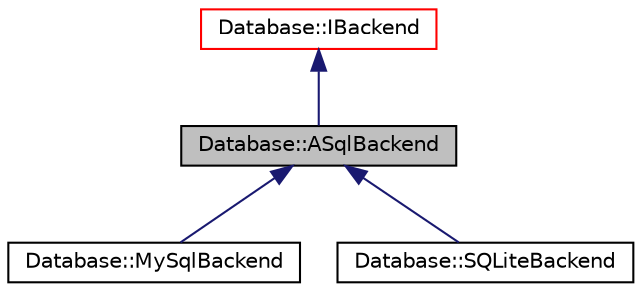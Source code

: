 digraph "Database::ASqlBackend"
{
 // LATEX_PDF_SIZE
  edge [fontname="Helvetica",fontsize="10",labelfontname="Helvetica",labelfontsize="10"];
  node [fontname="Helvetica",fontsize="10",shape=record];
  Node1 [label="Database::ASqlBackend",height=0.2,width=0.4,color="black", fillcolor="grey75", style="filled", fontcolor="black",tooltip=" "];
  Node2 -> Node1 [dir="back",color="midnightblue",fontsize="10",style="solid",fontname="Helvetica"];
  Node2 [label="Database::IBackend",height=0.2,width=0.4,color="red", fillcolor="white", style="filled",URL="$struct_database_1_1_i_backend.html",tooltip="Low level database interface."];
  Node1 -> Node4 [dir="back",color="midnightblue",fontsize="10",style="solid",fontname="Helvetica"];
  Node4 [label="Database::MySqlBackend",height=0.2,width=0.4,color="black", fillcolor="white", style="filled",URL="$class_database_1_1_my_sql_backend.html",tooltip=" "];
  Node1 -> Node5 [dir="back",color="midnightblue",fontsize="10",style="solid",fontname="Helvetica"];
  Node5 [label="Database::SQLiteBackend",height=0.2,width=0.4,color="black", fillcolor="white", style="filled",URL="$class_database_1_1_s_q_lite_backend.html",tooltip=" "];
}
